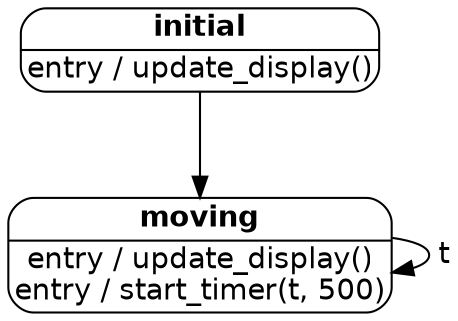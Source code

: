 digraph G {
node [shape=box style=rounded fontname=Helvetica];
edge [ fontname=Helvetica ];
initial [shape=point width=0.2];
initial [shape=plaintext margin=0 label=<<TABLE BORDER="1" CELLBORDER="0" CELLSPACING="0" STYLE="ROUNDED"><TR><TD><B>initial</B></TD></TR>
<HR/><TR><TD ALIGN="LEFT">entry / update_display()<BR/></TD></TR></TABLE>>];moving [shape=plaintext margin=0 label=<<TABLE BORDER="1" CELLBORDER="0" CELLSPACING="0" STYLE="ROUNDED"><TR><TD><B>moving</B></TD></TR>
<HR/><TR><TD ALIGN="LEFT">entry / update_display()<BR/>entry / start_timer(t, 500)<BR/></TD></TR></TABLE>>];initial -> moving [label=" "]
moving -> moving [label=" t"]
}
